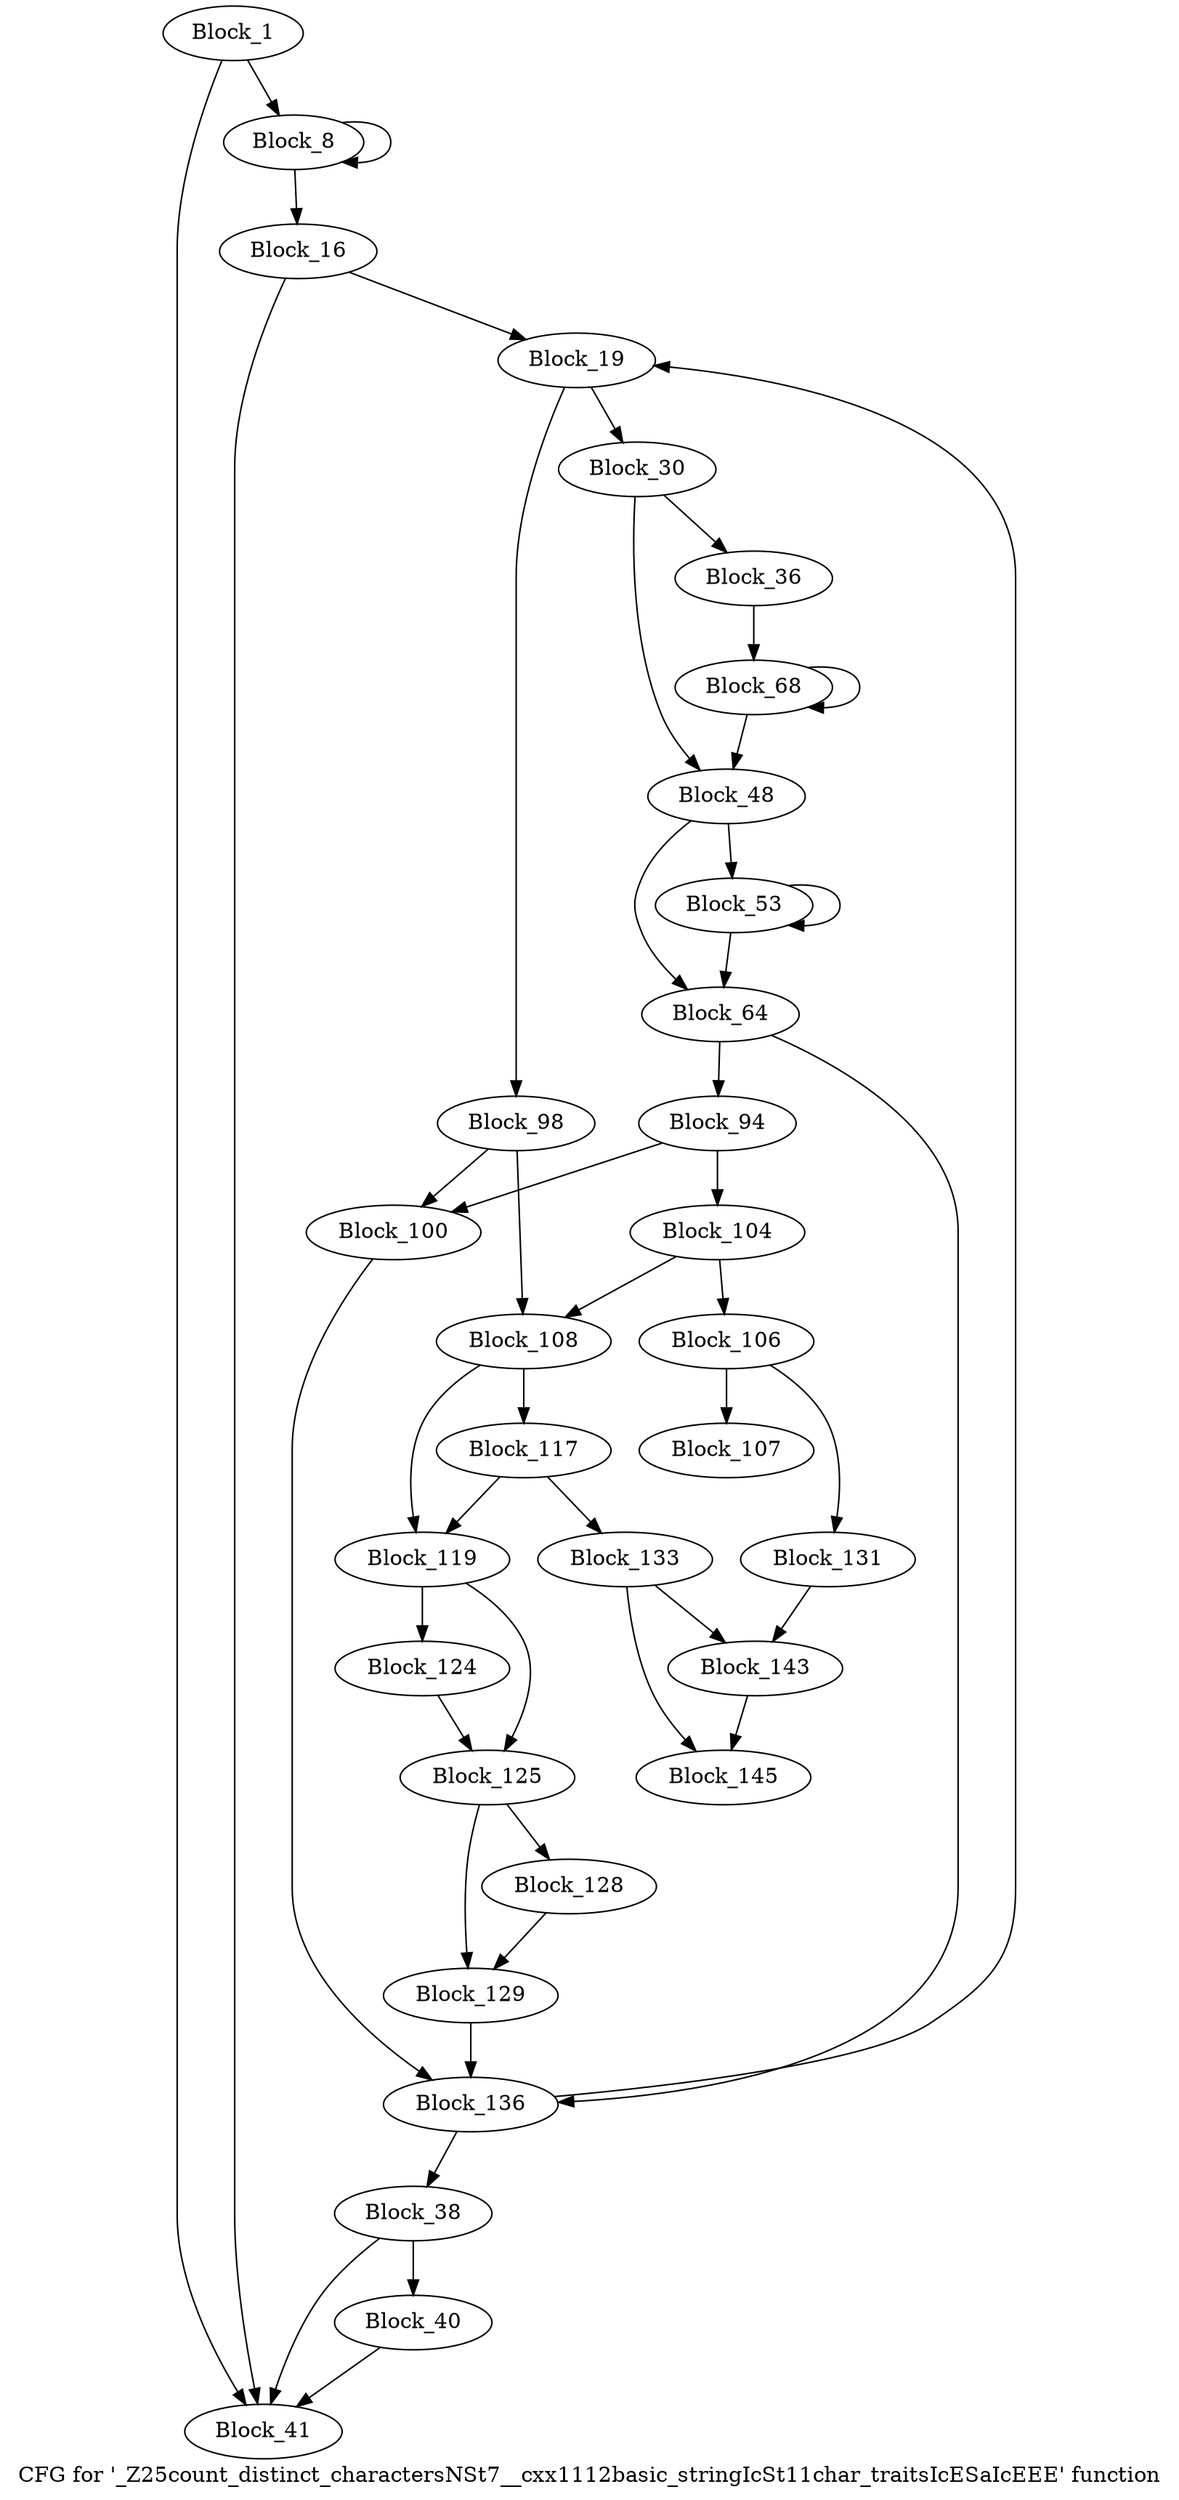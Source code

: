 digraph "CFG for '_Z25count_distinct_charactersNSt7__cxx1112basic_stringIcSt11char_traitsIcESaIcEEE' function" {
	label="CFG for '_Z25count_distinct_charactersNSt7__cxx1112basic_stringIcSt11char_traitsIcESaIcEEE' function";

	block_1 [label="Block_1"];
	block_1:s0 -> block_41;
	block_1:s1 -> block_8;
	block_8 [label="Block_8"];
	block_8:s0 -> block_16;
	block_8:s1 -> block_8;
	block_16 [label="Block_16"];
	block_16:s0 -> block_41;
	block_16:s1 -> block_19;
	block_19 [label="Block_19"];
	block_19:s0 -> block_98;
	block_19:s1 -> block_30;
	block_30 [label="Block_30"];
	block_30:s0 -> block_48;
	block_30:s1 -> block_36;
	block_36 [label="Block_36"];
	block_36 -> block_68;
	block_38 [label="Block_38"];
	block_38:s0 -> block_41;
	block_38:s1 -> block_40;
	block_40 [label="Block_40"];
	block_40 -> block_41;
	block_41 [label="Block_41"];
	block_48 [label="Block_48"];
	block_48:s0 -> block_64;
	block_48:s1 -> block_53;
	block_53 [label="Block_53"];
	block_53:s0 -> block_64;
	block_53:s1 -> block_53;
	block_64 [label="Block_64"];
	block_64:s0 -> block_94;
	block_64:s1 -> block_136;
	block_68 [label="Block_68"];
	block_68:s0 -> block_48;
	block_68:s1 -> block_68;
	block_94 [label="Block_94"];
	block_94:s0 -> block_104;
	block_94:s1 -> block_100;
	block_98 [label="Block_98"];
	block_98:s0 -> block_108;
	block_98:s1 -> block_100;
	block_100 [label="Block_100"];
	block_100 -> block_136;
	block_104 [label="Block_104"];
	block_104:s0 -> block_106;
	block_104:s1 -> block_108;
	block_106 [label="Block_106"];
	block_106 -> block_107;
	block_106 -> block_131;
	block_107 [label="Block_107"];
	block_108 [label="Block_108"];
	block_108:s0 -> block_119;
	block_108:s1 -> block_117;
	block_117 [label="Block_117"];
	block_117 -> block_119;
	block_117 -> block_133;
	block_119 [label="Block_119"];
	block_119:s0 -> block_124;
	block_119:s1 -> block_125;
	block_124 [label="Block_124"];
	block_124 -> block_125;
	block_125 [label="Block_125"];
	block_125:s0 -> block_129;
	block_125:s1 -> block_128;
	block_128 [label="Block_128"];
	block_128 -> block_129;
	block_129 [label="Block_129"];
	block_129 -> block_136;
	block_131 [label="Block_131"];
	block_131 -> block_143;
	block_133 [label="Block_133"];
	block_133:s0 -> block_145;
	block_133:s1 -> block_143;
	block_136 [label="Block_136"];
	block_136:s0 -> block_19;
	block_136:s1 -> block_38;
	block_143 [label="Block_143"];
	block_143 -> block_145;
	block_145 [label="Block_145"];
}
